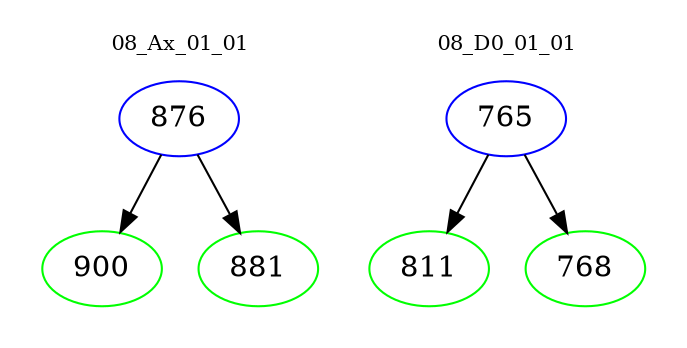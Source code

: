 digraph{
subgraph cluster_0 {
color = white
label = "08_Ax_01_01";
fontsize=10;
T0_876 [label="876", color="blue"]
T0_876 -> T0_900 [color="black"]
T0_900 [label="900", color="green"]
T0_876 -> T0_881 [color="black"]
T0_881 [label="881", color="green"]
}
subgraph cluster_1 {
color = white
label = "08_D0_01_01";
fontsize=10;
T1_765 [label="765", color="blue"]
T1_765 -> T1_811 [color="black"]
T1_811 [label="811", color="green"]
T1_765 -> T1_768 [color="black"]
T1_768 [label="768", color="green"]
}
}
